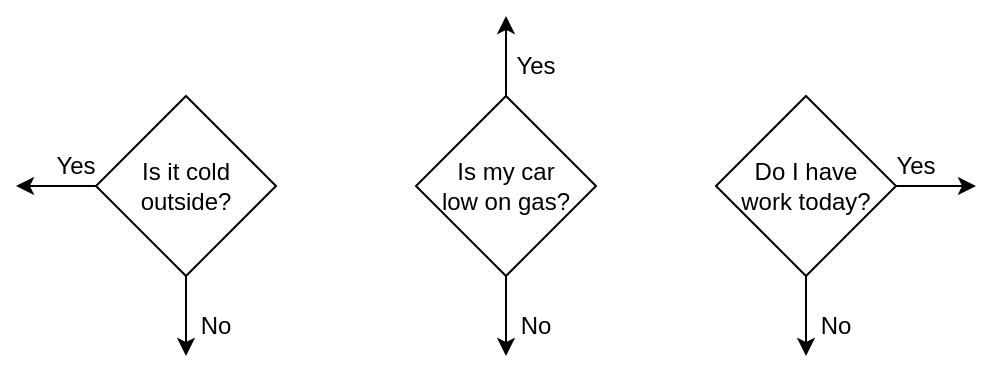 <mxfile version="23.1.0" type="github">
  <diagram name="Page-1" id="sPdI-ZN4rikgfFWwK67m">
    <mxGraphModel dx="794" dy="459" grid="1" gridSize="10" guides="1" tooltips="1" connect="1" arrows="1" fold="1" page="1" pageScale="1" pageWidth="850" pageHeight="1100" math="0" shadow="0">
      <root>
        <mxCell id="0" />
        <mxCell id="1" parent="0" />
        <mxCell id="xvcMH0QFxnp184opOmmT-4" style="edgeStyle=orthogonalEdgeStyle;rounded=0;orthogonalLoop=1;jettySize=auto;html=1;exitX=0.5;exitY=1;exitDx=0;exitDy=0;" edge="1" parent="1" source="xvcMH0QFxnp184opOmmT-1">
          <mxGeometry relative="1" as="geometry">
            <mxPoint x="205" y="280" as="targetPoint" />
          </mxGeometry>
        </mxCell>
        <mxCell id="xvcMH0QFxnp184opOmmT-5" style="edgeStyle=orthogonalEdgeStyle;rounded=0;orthogonalLoop=1;jettySize=auto;html=1;exitX=0;exitY=0.5;exitDx=0;exitDy=0;" edge="1" parent="1" source="xvcMH0QFxnp184opOmmT-1">
          <mxGeometry relative="1" as="geometry">
            <mxPoint x="120" y="195" as="targetPoint" />
          </mxGeometry>
        </mxCell>
        <mxCell id="xvcMH0QFxnp184opOmmT-1" value="Is it cold outside?" style="rhombus;whiteSpace=wrap;html=1;" vertex="1" parent="1">
          <mxGeometry x="160" y="150" width="90" height="90" as="geometry" />
        </mxCell>
        <mxCell id="xvcMH0QFxnp184opOmmT-6" style="edgeStyle=orthogonalEdgeStyle;rounded=0;orthogonalLoop=1;jettySize=auto;html=1;exitX=0.5;exitY=1;exitDx=0;exitDy=0;" edge="1" parent="1" source="xvcMH0QFxnp184opOmmT-2">
          <mxGeometry relative="1" as="geometry">
            <mxPoint x="365" y="280" as="targetPoint" />
          </mxGeometry>
        </mxCell>
        <mxCell id="xvcMH0QFxnp184opOmmT-7" style="edgeStyle=orthogonalEdgeStyle;rounded=0;orthogonalLoop=1;jettySize=auto;html=1;exitX=0.5;exitY=0;exitDx=0;exitDy=0;" edge="1" parent="1" source="xvcMH0QFxnp184opOmmT-2">
          <mxGeometry relative="1" as="geometry">
            <mxPoint x="365" y="110" as="targetPoint" />
          </mxGeometry>
        </mxCell>
        <mxCell id="xvcMH0QFxnp184opOmmT-2" value="Is my car&lt;br&gt;low on gas?" style="rhombus;whiteSpace=wrap;html=1;" vertex="1" parent="1">
          <mxGeometry x="320" y="150" width="90" height="90" as="geometry" />
        </mxCell>
        <mxCell id="xvcMH0QFxnp184opOmmT-8" style="edgeStyle=orthogonalEdgeStyle;rounded=0;orthogonalLoop=1;jettySize=auto;html=1;exitX=1;exitY=0.5;exitDx=0;exitDy=0;" edge="1" parent="1" source="xvcMH0QFxnp184opOmmT-3">
          <mxGeometry relative="1" as="geometry">
            <mxPoint x="600" y="195" as="targetPoint" />
          </mxGeometry>
        </mxCell>
        <mxCell id="xvcMH0QFxnp184opOmmT-9" style="edgeStyle=orthogonalEdgeStyle;rounded=0;orthogonalLoop=1;jettySize=auto;html=1;exitX=0.5;exitY=1;exitDx=0;exitDy=0;" edge="1" parent="1" source="xvcMH0QFxnp184opOmmT-3">
          <mxGeometry relative="1" as="geometry">
            <mxPoint x="515" y="280" as="targetPoint" />
          </mxGeometry>
        </mxCell>
        <mxCell id="xvcMH0QFxnp184opOmmT-3" value="Do I have&lt;br&gt;work today?" style="rhombus;whiteSpace=wrap;html=1;" vertex="1" parent="1">
          <mxGeometry x="470" y="150" width="90" height="90" as="geometry" />
        </mxCell>
        <mxCell id="xvcMH0QFxnp184opOmmT-11" value="Yes" style="text;html=1;strokeColor=none;fillColor=none;align=center;verticalAlign=middle;whiteSpace=wrap;rounded=0;" vertex="1" parent="1">
          <mxGeometry x="120" y="170" width="60" height="30" as="geometry" />
        </mxCell>
        <mxCell id="xvcMH0QFxnp184opOmmT-12" value="Yes" style="text;html=1;strokeColor=none;fillColor=none;align=center;verticalAlign=middle;whiteSpace=wrap;rounded=0;" vertex="1" parent="1">
          <mxGeometry x="350" y="120" width="60" height="30" as="geometry" />
        </mxCell>
        <mxCell id="xvcMH0QFxnp184opOmmT-13" value="Yes" style="text;html=1;strokeColor=none;fillColor=none;align=center;verticalAlign=middle;whiteSpace=wrap;rounded=0;" vertex="1" parent="1">
          <mxGeometry x="540" y="170" width="60" height="30" as="geometry" />
        </mxCell>
        <mxCell id="xvcMH0QFxnp184opOmmT-14" value="No" style="text;html=1;strokeColor=none;fillColor=none;align=center;verticalAlign=middle;whiteSpace=wrap;rounded=0;" vertex="1" parent="1">
          <mxGeometry x="190" y="250" width="60" height="30" as="geometry" />
        </mxCell>
        <mxCell id="xvcMH0QFxnp184opOmmT-15" value="No" style="text;html=1;strokeColor=none;fillColor=none;align=center;verticalAlign=middle;whiteSpace=wrap;rounded=0;" vertex="1" parent="1">
          <mxGeometry x="350" y="250" width="60" height="30" as="geometry" />
        </mxCell>
        <mxCell id="xvcMH0QFxnp184opOmmT-16" value="No" style="text;html=1;strokeColor=none;fillColor=none;align=center;verticalAlign=middle;whiteSpace=wrap;rounded=0;" vertex="1" parent="1">
          <mxGeometry x="500" y="250" width="60" height="30" as="geometry" />
        </mxCell>
      </root>
    </mxGraphModel>
  </diagram>
</mxfile>
